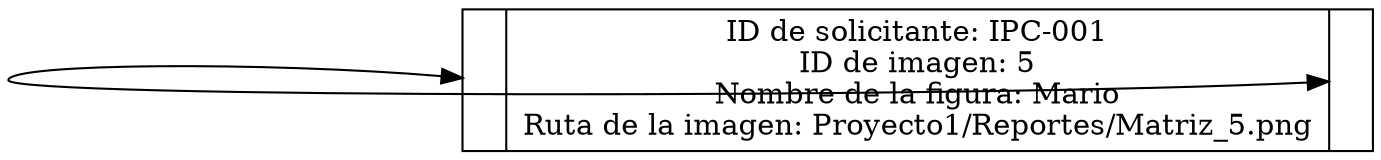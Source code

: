 digraph G {
    rankdir=LR;
    node[shape=record, height=.1]
    nodo0[label="{<f1>|ID de solicitante: IPC-001\nID de imagen: 5\nNombre de la figura: Mario\nRuta de la imagen: Proyecto1/Reportes/Matriz_5.png\n|<f2>}"];
nodo0:f1 -> nodo0:f2 [dir=both constraint=false];
}
